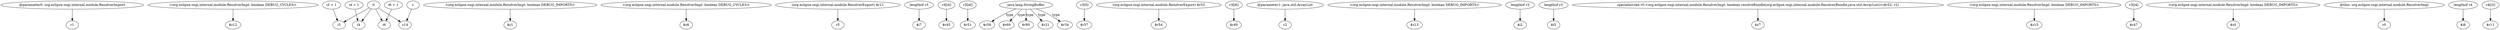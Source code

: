 digraph g {
0[label="@parameter0: org.eclipse.osgi.internal.module.ResolverImport"]
1[label="r1"]
0->1[label=""]
2[label="<org.eclipse.osgi.internal.module.ResolverImpl: boolean DEBUG_CYCLES>"]
3[label="$z12"]
2->3[label=""]
4[label="i3 + 1"]
5[label="i3"]
4->5[label=""]
6[label="<org.eclipse.osgi.internal.module.ResolverImpl: boolean DEBUG_IMPORTS>"]
7[label="$z1"]
6->7[label=""]
8[label="<org.eclipse.osgi.internal.module.ResolverImpl: boolean DEBUG_CYCLES>"]
9[label="$z6"]
8->9[label=""]
10[label="(org.eclipse.osgi.internal.module.ResolverExport) $r11"]
11[label="r5"]
10->11[label=""]
12[label="lengthof r3"]
13[label="$i7"]
12->13[label=""]
14[label="r3[i4]"]
15[label="$r45"]
14->15[label=""]
16[label="r3[i6]"]
17[label="$r51"]
16->17[label=""]
18[label="java.lang.StringBuffer"]
19[label="$r59"]
18->19[label="type"]
20[label="r3[0]"]
21[label="$r57"]
20->21[label=""]
22[label="(org.eclipse.osgi.internal.module.ResolverExport) $r53"]
23[label="$r54"]
22->23[label=""]
24[label="r3[i6]"]
25[label="$r49"]
24->25[label=""]
26[label="$r69"]
18->26[label="type"]
27[label="@parameter1: java.util.ArrayList"]
28[label="r2"]
27->28[label=""]
29[label="<org.eclipse.osgi.internal.module.ResolverImpl: boolean DEBUG_IMPORTS>"]
30[label="$z13"]
29->30[label=""]
31[label="i4 + 1"]
32[label="i4"]
31->32[label=""]
33[label="i6 + 1"]
34[label="i6"]
33->34[label=""]
35[label="lengthof r3"]
36[label="$i2"]
35->36[label=""]
37[label="1"]
38[label="z14"]
37->38[label=""]
39[label="$r80"]
18->39[label="type"]
40[label="lengthof r3"]
41[label="$i5"]
40->41[label=""]
42[label="0"]
42->38[label=""]
42->32[label=""]
43[label="$r21"]
18->43[label="type"]
44[label="specialinvoke r0.<org.eclipse.osgi.internal.module.ResolverImpl: boolean resolveBundle(org.eclipse.osgi.internal.module.ResolverBundle,java.util.ArrayList)>($r52, r2)"]
45[label="$z7"]
44->45[label=""]
46[label="<org.eclipse.osgi.internal.module.ResolverImpl: boolean DEBUG_IMPORTS>"]
47[label="$z15"]
46->47[label=""]
48[label="r3[i4]"]
49[label="$r47"]
48->49[label=""]
50[label="<org.eclipse.osgi.internal.module.ResolverImpl: boolean DEBUG_IMPORTS>"]
51[label="$z0"]
50->51[label=""]
42->34[label=""]
52[label="@this: org.eclipse.osgi.internal.module.ResolverImpl"]
53[label="r0"]
52->53[label=""]
54[label="lengthof r4"]
55[label="$i8"]
54->55[label=""]
42->5[label=""]
56[label="$r34"]
18->56[label="type"]
57[label="r4[i3]"]
58[label="$r11"]
57->58[label=""]
}